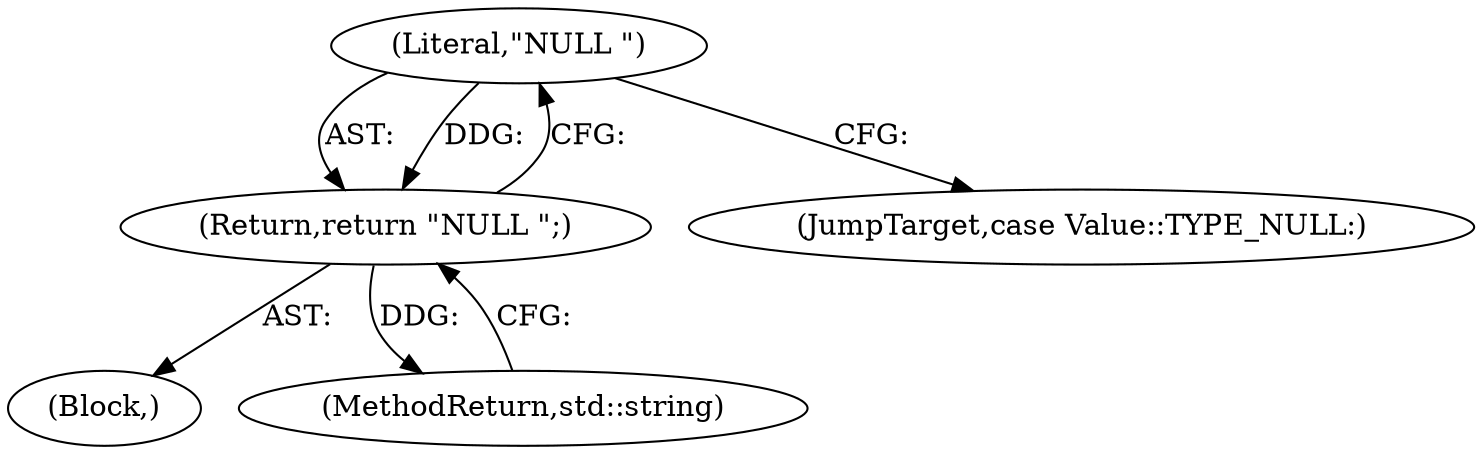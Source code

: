 digraph "1_Chrome_4ab22cfc619ee8ff17a8c50e289ec3b30731ceba_15@del" {
"1000108" [label="(Literal,\"NULL \")"];
"1000107" [label="(Return,return \"NULL \";)"];
"1000105" [label="(Block,)"];
"1000107" [label="(Return,return \"NULL \";)"];
"1000106" [label="(JumpTarget,case Value::TYPE_NULL:)"];
"1000108" [label="(Literal,\"NULL \")"];
"1000133" [label="(MethodReturn,std::string)"];
"1000108" -> "1000107"  [label="AST: "];
"1000108" -> "1000106"  [label="CFG: "];
"1000107" -> "1000108"  [label="CFG: "];
"1000108" -> "1000107"  [label="DDG: "];
"1000107" -> "1000105"  [label="AST: "];
"1000133" -> "1000107"  [label="CFG: "];
"1000107" -> "1000133"  [label="DDG: "];
}
